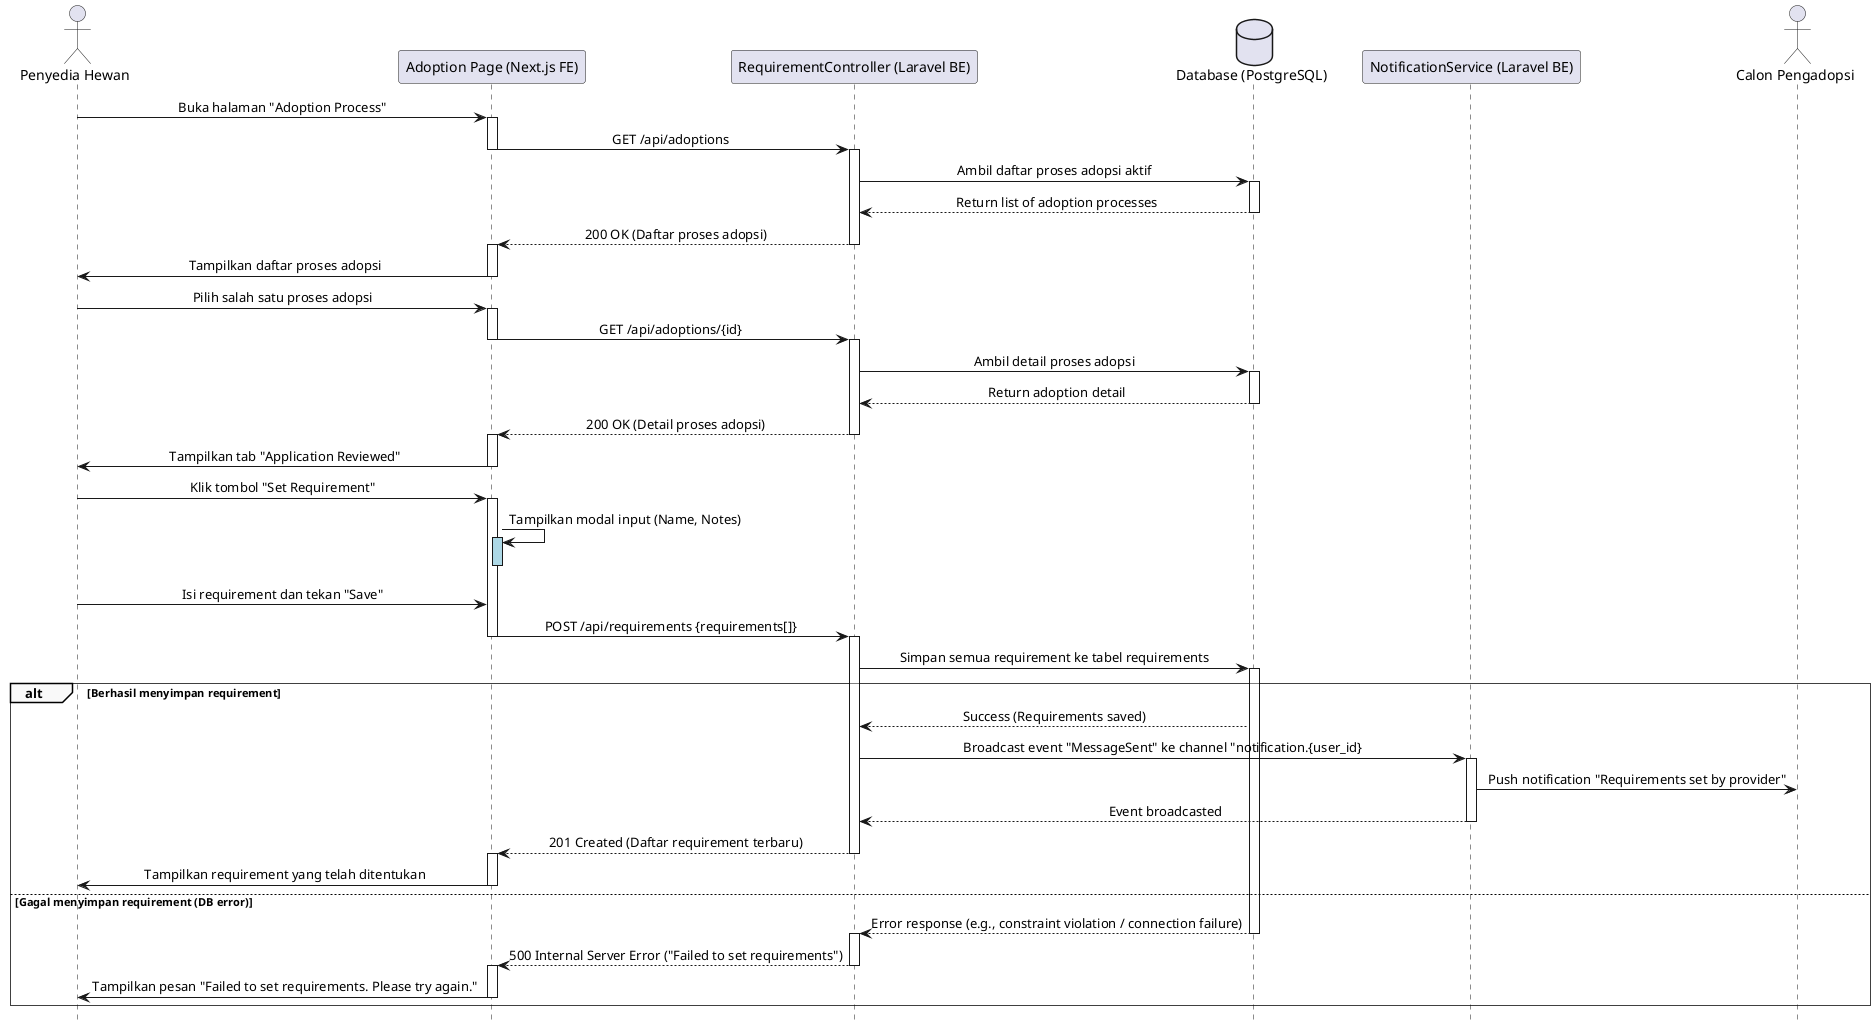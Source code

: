@startuml
' === Styling ===
skinparam sequence {
    LifelineFooterStrategy none
    MessageAlign center
    ArrowThickness 1
    ParticipantPadding 20
    GroupBorderThickness 0.5
    GroupBackgroundColor #F9F9F9
}
hide footbox

' === Participants ===
actor "Penyedia Hewan" as Provider
participant "Adoption Page (Next.js FE)" as FE
participant "RequirementController (Laravel BE)" as BE
database "Database (PostgreSQL)" as DB
participant "NotificationService (Laravel BE)" as NS
actor "Calon Pengadopsi" as FE_Adopter

' === Flow: Membuka Proses Adopsi ===
Provider -> FE: Buka halaman "Adoption Process"
activate FE
FE -> BE: GET /api/adoptions
deactivate FE
activate BE
BE -> DB: Ambil daftar proses adopsi aktif
activate DB
DB --> BE: Return list of adoption processes
deactivate DB
BE --> FE: 200 OK (Daftar proses adopsi)
deactivate BE
activate FE
FE -> Provider: Tampilkan daftar proses adopsi
deactivate FE

Provider -> FE: Pilih salah satu proses adopsi
activate FE
FE -> BE: GET /api/adoptions/{id}
deactivate FE
activate BE
BE -> DB: Ambil detail proses adopsi
activate DB
DB --> BE: Return adoption detail
deactivate DB
BE --> FE: 200 OK (Detail proses adopsi)
deactivate BE
activate FE
FE -> Provider: Tampilkan tab "Application Reviewed"
deactivate FE


' === Flow: Menentukan Requirement ===
Provider -> FE: Klik tombol "Set Requirement"
activate FE
FE -> FE: Tampilkan modal input (Name, Notes)
activate FE #LightBlue
deactivate FE #LightBlue

Provider -> FE: Isi requirement dan tekan "Save"
FE -> BE: POST /api/requirements {requirements[]}
deactivate FE
activate BE


    BE -> DB: Simpan semua requirement ke tabel requirements
    activate DB

    alt Berhasil menyimpan requirement
        DB --> BE: Success (Requirements saved)

        BE -> NS: Broadcast event "MessageSent" ke channel "notification.{user_id}
        activate NS
        NS -> FE_Adopter: Push notification "Requirements set by provider"
            NS --> BE: Event broadcasted
        deactivate NS
        BE --> FE: 201 Created (Daftar requirement terbaru)
        deactivate BE
        activate FE
        FE -> Provider: Tampilkan requirement yang telah ditentukan
        deactivate FE

    else Gagal menyimpan requirement (DB error)
        DB --> BE: Error response (e.g., constraint violation / connection failure)
        deactivate DB
        activate BE
        BE --> FE: 500 Internal Server Error ("Failed to set requirements")
        deactivate BE
        activate FE
        FE -> Provider: Tampilkan pesan "Failed to set requirements. Please try again."
        deactivate FE
end

@enduml
